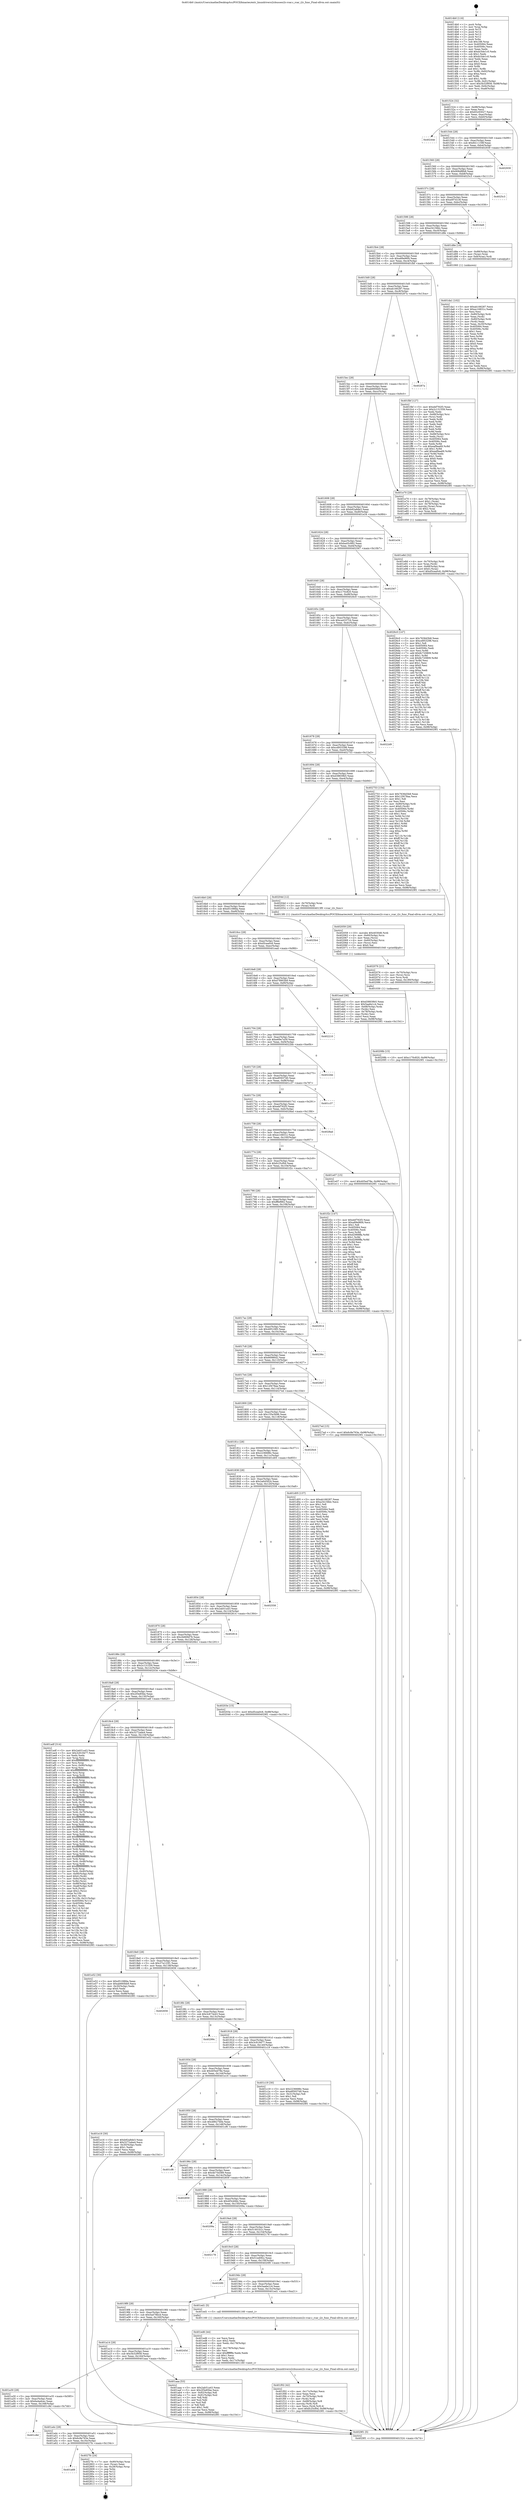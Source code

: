 digraph "0x4014b0" {
  label = "0x4014b0 (/mnt/c/Users/mathe/Desktop/tcc/POCII/binaries/extr_linuxdriversi2cbussesi2c-rcar.c_rcar_i2c_func_Final-ollvm.out::main(0))"
  labelloc = "t"
  node[shape=record]

  Entry [label="",width=0.3,height=0.3,shape=circle,fillcolor=black,style=filled]
  "0x401524" [label="{
     0x401524 [32]\l
     | [instrs]\l
     &nbsp;&nbsp;0x401524 \<+6\>: mov -0x98(%rbp),%eax\l
     &nbsp;&nbsp;0x40152a \<+2\>: mov %eax,%ecx\l
     &nbsp;&nbsp;0x40152c \<+6\>: sub $0x83c93027,%ecx\l
     &nbsp;&nbsp;0x401532 \<+6\>: mov %eax,-0xac(%rbp)\l
     &nbsp;&nbsp;0x401538 \<+6\>: mov %ecx,-0xb0(%rbp)\l
     &nbsp;&nbsp;0x40153e \<+6\>: je 000000000040244e \<main+0xf9e\>\l
  }"]
  "0x40244e" [label="{
     0x40244e\l
  }", style=dashed]
  "0x401544" [label="{
     0x401544 [28]\l
     | [instrs]\l
     &nbsp;&nbsp;0x401544 \<+5\>: jmp 0000000000401549 \<main+0x99\>\l
     &nbsp;&nbsp;0x401549 \<+6\>: mov -0xac(%rbp),%eax\l
     &nbsp;&nbsp;0x40154f \<+5\>: sub $0x8411159f,%eax\l
     &nbsp;&nbsp;0x401554 \<+6\>: mov %eax,-0xb4(%rbp)\l
     &nbsp;&nbsp;0x40155a \<+6\>: je 0000000000402939 \<main+0x1489\>\l
  }"]
  Exit [label="",width=0.3,height=0.3,shape=circle,fillcolor=black,style=filled,peripheries=2]
  "0x402939" [label="{
     0x402939\l
  }", style=dashed]
  "0x401560" [label="{
     0x401560 [28]\l
     | [instrs]\l
     &nbsp;&nbsp;0x401560 \<+5\>: jmp 0000000000401565 \<main+0xb5\>\l
     &nbsp;&nbsp;0x401565 \<+6\>: mov -0xac(%rbp),%eax\l
     &nbsp;&nbsp;0x40156b \<+5\>: sub $0x906df6b8,%eax\l
     &nbsp;&nbsp;0x401570 \<+6\>: mov %eax,-0xb8(%rbp)\l
     &nbsp;&nbsp;0x401576 \<+6\>: je 00000000004025c3 \<main+0x1113\>\l
  }"]
  "0x401a68" [label="{
     0x401a68\l
  }", style=dashed]
  "0x4025c3" [label="{
     0x4025c3\l
  }", style=dashed]
  "0x40157c" [label="{
     0x40157c [28]\l
     | [instrs]\l
     &nbsp;&nbsp;0x40157c \<+5\>: jmp 0000000000401581 \<main+0xd1\>\l
     &nbsp;&nbsp;0x401581 \<+6\>: mov -0xac(%rbp),%eax\l
     &nbsp;&nbsp;0x401587 \<+5\>: sub $0xa0f7d1c8,%eax\l
     &nbsp;&nbsp;0x40158c \<+6\>: mov %eax,-0xbc(%rbp)\l
     &nbsp;&nbsp;0x401592 \<+6\>: je 00000000004024e6 \<main+0x1036\>\l
  }"]
  "0x4027fc" [label="{
     0x4027fc [24]\l
     | [instrs]\l
     &nbsp;&nbsp;0x4027fc \<+7\>: mov -0x90(%rbp),%rax\l
     &nbsp;&nbsp;0x402803 \<+2\>: mov (%rax),%eax\l
     &nbsp;&nbsp;0x402805 \<+4\>: lea -0x28(%rbp),%rsp\l
     &nbsp;&nbsp;0x402809 \<+1\>: pop %rbx\l
     &nbsp;&nbsp;0x40280a \<+2\>: pop %r12\l
     &nbsp;&nbsp;0x40280c \<+2\>: pop %r13\l
     &nbsp;&nbsp;0x40280e \<+2\>: pop %r14\l
     &nbsp;&nbsp;0x402810 \<+2\>: pop %r15\l
     &nbsp;&nbsp;0x402812 \<+1\>: pop %rbp\l
     &nbsp;&nbsp;0x402813 \<+1\>: ret\l
  }"]
  "0x4024e6" [label="{
     0x4024e6\l
  }", style=dashed]
  "0x401598" [label="{
     0x401598 [28]\l
     | [instrs]\l
     &nbsp;&nbsp;0x401598 \<+5\>: jmp 000000000040159d \<main+0xed\>\l
     &nbsp;&nbsp;0x40159d \<+6\>: mov -0xac(%rbp),%eax\l
     &nbsp;&nbsp;0x4015a3 \<+5\>: sub $0xa34158dc,%eax\l
     &nbsp;&nbsp;0x4015a8 \<+6\>: mov %eax,-0xc0(%rbp)\l
     &nbsp;&nbsp;0x4015ae \<+6\>: je 0000000000401d8e \<main+0x8de\>\l
  }"]
  "0x401a4c" [label="{
     0x401a4c [28]\l
     | [instrs]\l
     &nbsp;&nbsp;0x401a4c \<+5\>: jmp 0000000000401a51 \<main+0x5a1\>\l
     &nbsp;&nbsp;0x401a51 \<+6\>: mov -0xac(%rbp),%eax\l
     &nbsp;&nbsp;0x401a57 \<+5\>: sub $0x6c8e763e,%eax\l
     &nbsp;&nbsp;0x401a5c \<+6\>: mov %eax,-0x16c(%rbp)\l
     &nbsp;&nbsp;0x401a62 \<+6\>: je 00000000004027fc \<main+0x134c\>\l
  }"]
  "0x401d8e" [label="{
     0x401d8e [19]\l
     | [instrs]\l
     &nbsp;&nbsp;0x401d8e \<+7\>: mov -0x88(%rbp),%rax\l
     &nbsp;&nbsp;0x401d95 \<+3\>: mov (%rax),%rax\l
     &nbsp;&nbsp;0x401d98 \<+4\>: mov 0x8(%rax),%rdi\l
     &nbsp;&nbsp;0x401d9c \<+5\>: call 0000000000401060 \<atoi@plt\>\l
     | [calls]\l
     &nbsp;&nbsp;0x401060 \{1\} (unknown)\l
  }"]
  "0x4015b4" [label="{
     0x4015b4 [28]\l
     | [instrs]\l
     &nbsp;&nbsp;0x4015b4 \<+5\>: jmp 00000000004015b9 \<main+0x109\>\l
     &nbsp;&nbsp;0x4015b9 \<+6\>: mov -0xac(%rbp),%eax\l
     &nbsp;&nbsp;0x4015bf \<+5\>: sub $0xa89e96f4,%eax\l
     &nbsp;&nbsp;0x4015c4 \<+6\>: mov %eax,-0xc4(%rbp)\l
     &nbsp;&nbsp;0x4015ca \<+6\>: je 0000000000401fbf \<main+0xb0f\>\l
  }"]
  "0x401c8d" [label="{
     0x401c8d\l
  }", style=dashed]
  "0x401fbf" [label="{
     0x401fbf [127]\l
     | [instrs]\l
     &nbsp;&nbsp;0x401fbf \<+5\>: mov $0xebf792f3,%eax\l
     &nbsp;&nbsp;0x401fc4 \<+5\>: mov $0x2c131559,%ecx\l
     &nbsp;&nbsp;0x401fc9 \<+2\>: xor %edx,%edx\l
     &nbsp;&nbsp;0x401fcb \<+4\>: mov -0x68(%rbp),%rsi\l
     &nbsp;&nbsp;0x401fcf \<+2\>: mov (%rsi),%edi\l
     &nbsp;&nbsp;0x401fd1 \<+3\>: mov %edx,%r8d\l
     &nbsp;&nbsp;0x401fd4 \<+3\>: sub %edi,%r8d\l
     &nbsp;&nbsp;0x401fd7 \<+2\>: mov %edx,%edi\l
     &nbsp;&nbsp;0x401fd9 \<+3\>: sub $0x1,%edi\l
     &nbsp;&nbsp;0x401fdc \<+3\>: add %edi,%r8d\l
     &nbsp;&nbsp;0x401fdf \<+3\>: sub %r8d,%edx\l
     &nbsp;&nbsp;0x401fe2 \<+4\>: mov -0x68(%rbp),%rsi\l
     &nbsp;&nbsp;0x401fe6 \<+2\>: mov %edx,(%rsi)\l
     &nbsp;&nbsp;0x401fe8 \<+7\>: mov 0x405064,%edx\l
     &nbsp;&nbsp;0x401fef \<+7\>: mov 0x40506c,%edi\l
     &nbsp;&nbsp;0x401ff6 \<+3\>: mov %edx,%r8d\l
     &nbsp;&nbsp;0x401ff9 \<+7\>: sub $0xeaf9aa69,%r8d\l
     &nbsp;&nbsp;0x402000 \<+4\>: sub $0x1,%r8d\l
     &nbsp;&nbsp;0x402004 \<+7\>: add $0xeaf9aa69,%r8d\l
     &nbsp;&nbsp;0x40200b \<+4\>: imul %r8d,%edx\l
     &nbsp;&nbsp;0x40200f \<+3\>: and $0x1,%edx\l
     &nbsp;&nbsp;0x402012 \<+3\>: cmp $0x0,%edx\l
     &nbsp;&nbsp;0x402015 \<+4\>: sete %r9b\l
     &nbsp;&nbsp;0x402019 \<+3\>: cmp $0xa,%edi\l
     &nbsp;&nbsp;0x40201c \<+4\>: setl %r10b\l
     &nbsp;&nbsp;0x402020 \<+3\>: mov %r9b,%r11b\l
     &nbsp;&nbsp;0x402023 \<+3\>: and %r10b,%r11b\l
     &nbsp;&nbsp;0x402026 \<+3\>: xor %r10b,%r9b\l
     &nbsp;&nbsp;0x402029 \<+3\>: or %r9b,%r11b\l
     &nbsp;&nbsp;0x40202c \<+4\>: test $0x1,%r11b\l
     &nbsp;&nbsp;0x402030 \<+3\>: cmovne %ecx,%eax\l
     &nbsp;&nbsp;0x402033 \<+6\>: mov %eax,-0x98(%rbp)\l
     &nbsp;&nbsp;0x402039 \<+5\>: jmp 00000000004029f1 \<main+0x1541\>\l
  }"]
  "0x4015d0" [label="{
     0x4015d0 [28]\l
     | [instrs]\l
     &nbsp;&nbsp;0x4015d0 \<+5\>: jmp 00000000004015d5 \<main+0x125\>\l
     &nbsp;&nbsp;0x4015d5 \<+6\>: mov -0xac(%rbp),%eax\l
     &nbsp;&nbsp;0x4015db \<+5\>: sub $0xab166287,%eax\l
     &nbsp;&nbsp;0x4015e0 \<+6\>: mov %eax,-0xc8(%rbp)\l
     &nbsp;&nbsp;0x4015e6 \<+6\>: je 000000000040287a \<main+0x13ca\>\l
  }"]
  "0x40208b" [label="{
     0x40208b [15]\l
     | [instrs]\l
     &nbsp;&nbsp;0x40208b \<+10\>: movl $0xc170c820,-0x98(%rbp)\l
     &nbsp;&nbsp;0x402095 \<+5\>: jmp 00000000004029f1 \<main+0x1541\>\l
  }"]
  "0x40287a" [label="{
     0x40287a\l
  }", style=dashed]
  "0x4015ec" [label="{
     0x4015ec [28]\l
     | [instrs]\l
     &nbsp;&nbsp;0x4015ec \<+5\>: jmp 00000000004015f1 \<main+0x141\>\l
     &nbsp;&nbsp;0x4015f1 \<+6\>: mov -0xac(%rbp),%eax\l
     &nbsp;&nbsp;0x4015f7 \<+5\>: sub $0xab660bb9,%eax\l
     &nbsp;&nbsp;0x4015fc \<+6\>: mov %eax,-0xcc(%rbp)\l
     &nbsp;&nbsp;0x401602 \<+6\>: je 0000000000401e70 \<main+0x9c0\>\l
  }"]
  "0x402076" [label="{
     0x402076 [21]\l
     | [instrs]\l
     &nbsp;&nbsp;0x402076 \<+4\>: mov -0x70(%rbp),%rcx\l
     &nbsp;&nbsp;0x40207a \<+3\>: mov (%rcx),%rcx\l
     &nbsp;&nbsp;0x40207d \<+3\>: mov %rcx,%rdi\l
     &nbsp;&nbsp;0x402080 \<+6\>: mov %eax,-0x180(%rbp)\l
     &nbsp;&nbsp;0x402086 \<+5\>: call 0000000000401030 \<free@plt\>\l
     | [calls]\l
     &nbsp;&nbsp;0x401030 \{1\} (unknown)\l
  }"]
  "0x401e70" [label="{
     0x401e70 [29]\l
     | [instrs]\l
     &nbsp;&nbsp;0x401e70 \<+4\>: mov -0x78(%rbp),%rax\l
     &nbsp;&nbsp;0x401e74 \<+6\>: movl $0x1,(%rax)\l
     &nbsp;&nbsp;0x401e7a \<+4\>: mov -0x78(%rbp),%rax\l
     &nbsp;&nbsp;0x401e7e \<+3\>: movslq (%rax),%rax\l
     &nbsp;&nbsp;0x401e81 \<+4\>: shl $0x2,%rax\l
     &nbsp;&nbsp;0x401e85 \<+3\>: mov %rax,%rdi\l
     &nbsp;&nbsp;0x401e88 \<+5\>: call 0000000000401050 \<malloc@plt\>\l
     | [calls]\l
     &nbsp;&nbsp;0x401050 \{1\} (unknown)\l
  }"]
  "0x401608" [label="{
     0x401608 [28]\l
     | [instrs]\l
     &nbsp;&nbsp;0x401608 \<+5\>: jmp 000000000040160d \<main+0x15d\>\l
     &nbsp;&nbsp;0x40160d \<+6\>: mov -0xac(%rbp),%eax\l
     &nbsp;&nbsp;0x401613 \<+5\>: sub $0xb92a8de3,%eax\l
     &nbsp;&nbsp;0x401618 \<+6\>: mov %eax,-0xd0(%rbp)\l
     &nbsp;&nbsp;0x40161e \<+6\>: je 0000000000401e34 \<main+0x984\>\l
  }"]
  "0x402059" [label="{
     0x402059 [29]\l
     | [instrs]\l
     &nbsp;&nbsp;0x402059 \<+10\>: movabs $0x4030d6,%rdi\l
     &nbsp;&nbsp;0x402063 \<+4\>: mov -0x60(%rbp),%rcx\l
     &nbsp;&nbsp;0x402067 \<+2\>: mov %eax,(%rcx)\l
     &nbsp;&nbsp;0x402069 \<+4\>: mov -0x60(%rbp),%rcx\l
     &nbsp;&nbsp;0x40206d \<+2\>: mov (%rcx),%esi\l
     &nbsp;&nbsp;0x40206f \<+2\>: mov $0x0,%al\l
     &nbsp;&nbsp;0x402071 \<+5\>: call 0000000000401040 \<printf@plt\>\l
     | [calls]\l
     &nbsp;&nbsp;0x401040 \{1\} (unknown)\l
  }"]
  "0x401e34" [label="{
     0x401e34\l
  }", style=dashed]
  "0x401624" [label="{
     0x401624 [28]\l
     | [instrs]\l
     &nbsp;&nbsp;0x401624 \<+5\>: jmp 0000000000401629 \<main+0x179\>\l
     &nbsp;&nbsp;0x401629 \<+6\>: mov -0xac(%rbp),%eax\l
     &nbsp;&nbsp;0x40162f \<+5\>: sub $0xba45c992,%eax\l
     &nbsp;&nbsp;0x401634 \<+6\>: mov %eax,-0xd4(%rbp)\l
     &nbsp;&nbsp;0x40163a \<+6\>: je 0000000000402567 \<main+0x10b7\>\l
  }"]
  "0x401f02" [label="{
     0x401f02 [42]\l
     | [instrs]\l
     &nbsp;&nbsp;0x401f02 \<+6\>: mov -0x17c(%rbp),%ecx\l
     &nbsp;&nbsp;0x401f08 \<+3\>: imul %eax,%ecx\l
     &nbsp;&nbsp;0x401f0b \<+4\>: mov -0x70(%rbp),%rdi\l
     &nbsp;&nbsp;0x401f0f \<+3\>: mov (%rdi),%rdi\l
     &nbsp;&nbsp;0x401f12 \<+4\>: mov -0x68(%rbp),%r8\l
     &nbsp;&nbsp;0x401f16 \<+3\>: movslq (%r8),%r8\l
     &nbsp;&nbsp;0x401f19 \<+4\>: mov %ecx,(%rdi,%r8,4)\l
     &nbsp;&nbsp;0x401f1d \<+10\>: movl $0xfc25cf0d,-0x98(%rbp)\l
     &nbsp;&nbsp;0x401f27 \<+5\>: jmp 00000000004029f1 \<main+0x1541\>\l
  }"]
  "0x402567" [label="{
     0x402567\l
  }", style=dashed]
  "0x401640" [label="{
     0x401640 [28]\l
     | [instrs]\l
     &nbsp;&nbsp;0x401640 \<+5\>: jmp 0000000000401645 \<main+0x195\>\l
     &nbsp;&nbsp;0x401645 \<+6\>: mov -0xac(%rbp),%eax\l
     &nbsp;&nbsp;0x40164b \<+5\>: sub $0xc170c820,%eax\l
     &nbsp;&nbsp;0x401650 \<+6\>: mov %eax,-0xd8(%rbp)\l
     &nbsp;&nbsp;0x401656 \<+6\>: je 00000000004026c0 \<main+0x1210\>\l
  }"]
  "0x401ed6" [label="{
     0x401ed6 [44]\l
     | [instrs]\l
     &nbsp;&nbsp;0x401ed6 \<+2\>: xor %ecx,%ecx\l
     &nbsp;&nbsp;0x401ed8 \<+5\>: mov $0x2,%edx\l
     &nbsp;&nbsp;0x401edd \<+6\>: mov %edx,-0x178(%rbp)\l
     &nbsp;&nbsp;0x401ee3 \<+1\>: cltd\l
     &nbsp;&nbsp;0x401ee4 \<+6\>: mov -0x178(%rbp),%esi\l
     &nbsp;&nbsp;0x401eea \<+2\>: idiv %esi\l
     &nbsp;&nbsp;0x401eec \<+6\>: imul $0xfffffffe,%edx,%edx\l
     &nbsp;&nbsp;0x401ef2 \<+3\>: sub $0x1,%ecx\l
     &nbsp;&nbsp;0x401ef5 \<+2\>: sub %ecx,%edx\l
     &nbsp;&nbsp;0x401ef7 \<+6\>: mov %edx,-0x17c(%rbp)\l
     &nbsp;&nbsp;0x401efd \<+5\>: call 0000000000401160 \<next_i\>\l
     | [calls]\l
     &nbsp;&nbsp;0x401160 \{1\} (/mnt/c/Users/mathe/Desktop/tcc/POCII/binaries/extr_linuxdriversi2cbussesi2c-rcar.c_rcar_i2c_func_Final-ollvm.out::next_i)\l
  }"]
  "0x4026c0" [label="{
     0x4026c0 [147]\l
     | [instrs]\l
     &nbsp;&nbsp;0x4026c0 \<+5\>: mov $0x7636d3b8,%eax\l
     &nbsp;&nbsp;0x4026c5 \<+5\>: mov $0xcd953298,%ecx\l
     &nbsp;&nbsp;0x4026ca \<+2\>: mov $0x1,%dl\l
     &nbsp;&nbsp;0x4026cc \<+7\>: mov 0x405064,%esi\l
     &nbsp;&nbsp;0x4026d3 \<+7\>: mov 0x40506c,%edi\l
     &nbsp;&nbsp;0x4026da \<+3\>: mov %esi,%r8d\l
     &nbsp;&nbsp;0x4026dd \<+7\>: add $0x8c720809,%r8d\l
     &nbsp;&nbsp;0x4026e4 \<+4\>: sub $0x1,%r8d\l
     &nbsp;&nbsp;0x4026e8 \<+7\>: sub $0x8c720809,%r8d\l
     &nbsp;&nbsp;0x4026ef \<+4\>: imul %r8d,%esi\l
     &nbsp;&nbsp;0x4026f3 \<+3\>: and $0x1,%esi\l
     &nbsp;&nbsp;0x4026f6 \<+3\>: cmp $0x0,%esi\l
     &nbsp;&nbsp;0x4026f9 \<+4\>: sete %r9b\l
     &nbsp;&nbsp;0x4026fd \<+3\>: cmp $0xa,%edi\l
     &nbsp;&nbsp;0x402700 \<+4\>: setl %r10b\l
     &nbsp;&nbsp;0x402704 \<+3\>: mov %r9b,%r11b\l
     &nbsp;&nbsp;0x402707 \<+4\>: xor $0xff,%r11b\l
     &nbsp;&nbsp;0x40270b \<+3\>: mov %r10b,%bl\l
     &nbsp;&nbsp;0x40270e \<+3\>: xor $0xff,%bl\l
     &nbsp;&nbsp;0x402711 \<+3\>: xor $0x1,%dl\l
     &nbsp;&nbsp;0x402714 \<+3\>: mov %r11b,%r14b\l
     &nbsp;&nbsp;0x402717 \<+4\>: and $0xff,%r14b\l
     &nbsp;&nbsp;0x40271b \<+3\>: and %dl,%r9b\l
     &nbsp;&nbsp;0x40271e \<+3\>: mov %bl,%r15b\l
     &nbsp;&nbsp;0x402721 \<+4\>: and $0xff,%r15b\l
     &nbsp;&nbsp;0x402725 \<+3\>: and %dl,%r10b\l
     &nbsp;&nbsp;0x402728 \<+3\>: or %r9b,%r14b\l
     &nbsp;&nbsp;0x40272b \<+3\>: or %r10b,%r15b\l
     &nbsp;&nbsp;0x40272e \<+3\>: xor %r15b,%r14b\l
     &nbsp;&nbsp;0x402731 \<+3\>: or %bl,%r11b\l
     &nbsp;&nbsp;0x402734 \<+4\>: xor $0xff,%r11b\l
     &nbsp;&nbsp;0x402738 \<+3\>: or $0x1,%dl\l
     &nbsp;&nbsp;0x40273b \<+3\>: and %dl,%r11b\l
     &nbsp;&nbsp;0x40273e \<+3\>: or %r11b,%r14b\l
     &nbsp;&nbsp;0x402741 \<+4\>: test $0x1,%r14b\l
     &nbsp;&nbsp;0x402745 \<+3\>: cmovne %ecx,%eax\l
     &nbsp;&nbsp;0x402748 \<+6\>: mov %eax,-0x98(%rbp)\l
     &nbsp;&nbsp;0x40274e \<+5\>: jmp 00000000004029f1 \<main+0x1541\>\l
  }"]
  "0x40165c" [label="{
     0x40165c [28]\l
     | [instrs]\l
     &nbsp;&nbsp;0x40165c \<+5\>: jmp 0000000000401661 \<main+0x1b1\>\l
     &nbsp;&nbsp;0x401661 \<+6\>: mov -0xac(%rbp),%eax\l
     &nbsp;&nbsp;0x401667 \<+5\>: sub $0xca433724,%eax\l
     &nbsp;&nbsp;0x40166c \<+6\>: mov %eax,-0xdc(%rbp)\l
     &nbsp;&nbsp;0x401672 \<+6\>: je 00000000004022d9 \<main+0xe29\>\l
  }"]
  "0x401e8d" [label="{
     0x401e8d [32]\l
     | [instrs]\l
     &nbsp;&nbsp;0x401e8d \<+4\>: mov -0x70(%rbp),%rdi\l
     &nbsp;&nbsp;0x401e91 \<+3\>: mov %rax,(%rdi)\l
     &nbsp;&nbsp;0x401e94 \<+4\>: mov -0x68(%rbp),%rax\l
     &nbsp;&nbsp;0x401e98 \<+6\>: movl $0x0,(%rax)\l
     &nbsp;&nbsp;0x401e9e \<+10\>: movl $0xd5cea0c6,-0x98(%rbp)\l
     &nbsp;&nbsp;0x401ea8 \<+5\>: jmp 00000000004029f1 \<main+0x1541\>\l
  }"]
  "0x4022d9" [label="{
     0x4022d9\l
  }", style=dashed]
  "0x401678" [label="{
     0x401678 [28]\l
     | [instrs]\l
     &nbsp;&nbsp;0x401678 \<+5\>: jmp 000000000040167d \<main+0x1cd\>\l
     &nbsp;&nbsp;0x40167d \<+6\>: mov -0xac(%rbp),%eax\l
     &nbsp;&nbsp;0x401683 \<+5\>: sub $0xcd953298,%eax\l
     &nbsp;&nbsp;0x401688 \<+6\>: mov %eax,-0xe0(%rbp)\l
     &nbsp;&nbsp;0x40168e \<+6\>: je 0000000000402753 \<main+0x12a3\>\l
  }"]
  "0x401da1" [label="{
     0x401da1 [102]\l
     | [instrs]\l
     &nbsp;&nbsp;0x401da1 \<+5\>: mov $0xab166287,%ecx\l
     &nbsp;&nbsp;0x401da6 \<+5\>: mov $0xec16831c,%edx\l
     &nbsp;&nbsp;0x401dab \<+2\>: xor %esi,%esi\l
     &nbsp;&nbsp;0x401dad \<+4\>: mov -0x80(%rbp),%rdi\l
     &nbsp;&nbsp;0x401db1 \<+2\>: mov %eax,(%rdi)\l
     &nbsp;&nbsp;0x401db3 \<+4\>: mov -0x80(%rbp),%rdi\l
     &nbsp;&nbsp;0x401db7 \<+2\>: mov (%rdi),%eax\l
     &nbsp;&nbsp;0x401db9 \<+3\>: mov %eax,-0x30(%rbp)\l
     &nbsp;&nbsp;0x401dbc \<+7\>: mov 0x405064,%eax\l
     &nbsp;&nbsp;0x401dc3 \<+8\>: mov 0x40506c,%r8d\l
     &nbsp;&nbsp;0x401dcb \<+3\>: sub $0x1,%esi\l
     &nbsp;&nbsp;0x401dce \<+3\>: mov %eax,%r9d\l
     &nbsp;&nbsp;0x401dd1 \<+3\>: add %esi,%r9d\l
     &nbsp;&nbsp;0x401dd4 \<+4\>: imul %r9d,%eax\l
     &nbsp;&nbsp;0x401dd8 \<+3\>: and $0x1,%eax\l
     &nbsp;&nbsp;0x401ddb \<+3\>: cmp $0x0,%eax\l
     &nbsp;&nbsp;0x401dde \<+4\>: sete %r10b\l
     &nbsp;&nbsp;0x401de2 \<+4\>: cmp $0xa,%r8d\l
     &nbsp;&nbsp;0x401de6 \<+4\>: setl %r11b\l
     &nbsp;&nbsp;0x401dea \<+3\>: mov %r10b,%bl\l
     &nbsp;&nbsp;0x401ded \<+3\>: and %r11b,%bl\l
     &nbsp;&nbsp;0x401df0 \<+3\>: xor %r11b,%r10b\l
     &nbsp;&nbsp;0x401df3 \<+3\>: or %r10b,%bl\l
     &nbsp;&nbsp;0x401df6 \<+3\>: test $0x1,%bl\l
     &nbsp;&nbsp;0x401df9 \<+3\>: cmovne %edx,%ecx\l
     &nbsp;&nbsp;0x401dfc \<+6\>: mov %ecx,-0x98(%rbp)\l
     &nbsp;&nbsp;0x401e02 \<+5\>: jmp 00000000004029f1 \<main+0x1541\>\l
  }"]
  "0x402753" [label="{
     0x402753 [154]\l
     | [instrs]\l
     &nbsp;&nbsp;0x402753 \<+5\>: mov $0x7636d3b8,%eax\l
     &nbsp;&nbsp;0x402758 \<+5\>: mov $0x12f478aa,%ecx\l
     &nbsp;&nbsp;0x40275d \<+2\>: mov $0x1,%dl\l
     &nbsp;&nbsp;0x40275f \<+2\>: xor %esi,%esi\l
     &nbsp;&nbsp;0x402761 \<+7\>: mov -0x90(%rbp),%rdi\l
     &nbsp;&nbsp;0x402768 \<+6\>: movl $0x0,(%rdi)\l
     &nbsp;&nbsp;0x40276e \<+8\>: mov 0x405064,%r8d\l
     &nbsp;&nbsp;0x402776 \<+8\>: mov 0x40506c,%r9d\l
     &nbsp;&nbsp;0x40277e \<+3\>: sub $0x1,%esi\l
     &nbsp;&nbsp;0x402781 \<+3\>: mov %r8d,%r10d\l
     &nbsp;&nbsp;0x402784 \<+3\>: add %esi,%r10d\l
     &nbsp;&nbsp;0x402787 \<+4\>: imul %r10d,%r8d\l
     &nbsp;&nbsp;0x40278b \<+4\>: and $0x1,%r8d\l
     &nbsp;&nbsp;0x40278f \<+4\>: cmp $0x0,%r8d\l
     &nbsp;&nbsp;0x402793 \<+4\>: sete %r11b\l
     &nbsp;&nbsp;0x402797 \<+4\>: cmp $0xa,%r9d\l
     &nbsp;&nbsp;0x40279b \<+3\>: setl %bl\l
     &nbsp;&nbsp;0x40279e \<+3\>: mov %r11b,%r14b\l
     &nbsp;&nbsp;0x4027a1 \<+4\>: xor $0xff,%r14b\l
     &nbsp;&nbsp;0x4027a5 \<+3\>: mov %bl,%r15b\l
     &nbsp;&nbsp;0x4027a8 \<+4\>: xor $0xff,%r15b\l
     &nbsp;&nbsp;0x4027ac \<+3\>: xor $0x0,%dl\l
     &nbsp;&nbsp;0x4027af \<+3\>: mov %r14b,%r12b\l
     &nbsp;&nbsp;0x4027b2 \<+4\>: and $0x0,%r12b\l
     &nbsp;&nbsp;0x4027b6 \<+3\>: and %dl,%r11b\l
     &nbsp;&nbsp;0x4027b9 \<+3\>: mov %r15b,%r13b\l
     &nbsp;&nbsp;0x4027bc \<+4\>: and $0x0,%r13b\l
     &nbsp;&nbsp;0x4027c0 \<+2\>: and %dl,%bl\l
     &nbsp;&nbsp;0x4027c2 \<+3\>: or %r11b,%r12b\l
     &nbsp;&nbsp;0x4027c5 \<+3\>: or %bl,%r13b\l
     &nbsp;&nbsp;0x4027c8 \<+3\>: xor %r13b,%r12b\l
     &nbsp;&nbsp;0x4027cb \<+3\>: or %r15b,%r14b\l
     &nbsp;&nbsp;0x4027ce \<+4\>: xor $0xff,%r14b\l
     &nbsp;&nbsp;0x4027d2 \<+3\>: or $0x0,%dl\l
     &nbsp;&nbsp;0x4027d5 \<+3\>: and %dl,%r14b\l
     &nbsp;&nbsp;0x4027d8 \<+3\>: or %r14b,%r12b\l
     &nbsp;&nbsp;0x4027db \<+4\>: test $0x1,%r12b\l
     &nbsp;&nbsp;0x4027df \<+3\>: cmovne %ecx,%eax\l
     &nbsp;&nbsp;0x4027e2 \<+6\>: mov %eax,-0x98(%rbp)\l
     &nbsp;&nbsp;0x4027e8 \<+5\>: jmp 00000000004029f1 \<main+0x1541\>\l
  }"]
  "0x401694" [label="{
     0x401694 [28]\l
     | [instrs]\l
     &nbsp;&nbsp;0x401694 \<+5\>: jmp 0000000000401699 \<main+0x1e9\>\l
     &nbsp;&nbsp;0x401699 \<+6\>: mov -0xac(%rbp),%eax\l
     &nbsp;&nbsp;0x40169f \<+5\>: sub $0xd38839b5,%eax\l
     &nbsp;&nbsp;0x4016a4 \<+6\>: mov %eax,-0xe4(%rbp)\l
     &nbsp;&nbsp;0x4016aa \<+6\>: je 000000000040204d \<main+0xb9d\>\l
  }"]
  "0x4014b0" [label="{
     0x4014b0 [116]\l
     | [instrs]\l
     &nbsp;&nbsp;0x4014b0 \<+1\>: push %rbp\l
     &nbsp;&nbsp;0x4014b1 \<+3\>: mov %rsp,%rbp\l
     &nbsp;&nbsp;0x4014b4 \<+2\>: push %r15\l
     &nbsp;&nbsp;0x4014b6 \<+2\>: push %r14\l
     &nbsp;&nbsp;0x4014b8 \<+2\>: push %r13\l
     &nbsp;&nbsp;0x4014ba \<+2\>: push %r12\l
     &nbsp;&nbsp;0x4014bc \<+1\>: push %rbx\l
     &nbsp;&nbsp;0x4014bd \<+7\>: sub $0x188,%rsp\l
     &nbsp;&nbsp;0x4014c4 \<+7\>: mov 0x405064,%eax\l
     &nbsp;&nbsp;0x4014cb \<+7\>: mov 0x40506c,%ecx\l
     &nbsp;&nbsp;0x4014d2 \<+2\>: mov %eax,%edx\l
     &nbsp;&nbsp;0x4014d4 \<+6\>: add $0xdc5de1c0,%edx\l
     &nbsp;&nbsp;0x4014da \<+3\>: sub $0x1,%edx\l
     &nbsp;&nbsp;0x4014dd \<+6\>: sub $0xdc5de1c0,%edx\l
     &nbsp;&nbsp;0x4014e3 \<+3\>: imul %edx,%eax\l
     &nbsp;&nbsp;0x4014e6 \<+3\>: and $0x1,%eax\l
     &nbsp;&nbsp;0x4014e9 \<+3\>: cmp $0x0,%eax\l
     &nbsp;&nbsp;0x4014ec \<+4\>: sete %r8b\l
     &nbsp;&nbsp;0x4014f0 \<+4\>: and $0x1,%r8b\l
     &nbsp;&nbsp;0x4014f4 \<+7\>: mov %r8b,-0x92(%rbp)\l
     &nbsp;&nbsp;0x4014fb \<+3\>: cmp $0xa,%ecx\l
     &nbsp;&nbsp;0x4014fe \<+4\>: setl %r8b\l
     &nbsp;&nbsp;0x401502 \<+4\>: and $0x1,%r8b\l
     &nbsp;&nbsp;0x401506 \<+7\>: mov %r8b,-0x91(%rbp)\l
     &nbsp;&nbsp;0x40150d \<+10\>: movl $0x5b32f958,-0x98(%rbp)\l
     &nbsp;&nbsp;0x401517 \<+6\>: mov %edi,-0x9c(%rbp)\l
     &nbsp;&nbsp;0x40151d \<+7\>: mov %rsi,-0xa8(%rbp)\l
  }"]
  "0x40204d" [label="{
     0x40204d [12]\l
     | [instrs]\l
     &nbsp;&nbsp;0x40204d \<+4\>: mov -0x70(%rbp),%rax\l
     &nbsp;&nbsp;0x402051 \<+3\>: mov (%rax),%rdi\l
     &nbsp;&nbsp;0x402054 \<+5\>: call 00000000004013f0 \<rcar_i2c_func\>\l
     | [calls]\l
     &nbsp;&nbsp;0x4013f0 \{1\} (/mnt/c/Users/mathe/Desktop/tcc/POCII/binaries/extr_linuxdriversi2cbussesi2c-rcar.c_rcar_i2c_func_Final-ollvm.out::rcar_i2c_func)\l
  }"]
  "0x4016b0" [label="{
     0x4016b0 [28]\l
     | [instrs]\l
     &nbsp;&nbsp;0x4016b0 \<+5\>: jmp 00000000004016b5 \<main+0x205\>\l
     &nbsp;&nbsp;0x4016b5 \<+6\>: mov -0xac(%rbp),%eax\l
     &nbsp;&nbsp;0x4016bb \<+5\>: sub $0xd5108fda,%eax\l
     &nbsp;&nbsp;0x4016c0 \<+6\>: mov %eax,-0xe8(%rbp)\l
     &nbsp;&nbsp;0x4016c6 \<+6\>: je 00000000004025b4 \<main+0x1104\>\l
  }"]
  "0x4029f1" [label="{
     0x4029f1 [5]\l
     | [instrs]\l
     &nbsp;&nbsp;0x4029f1 \<+5\>: jmp 0000000000401524 \<main+0x74\>\l
  }"]
  "0x4025b4" [label="{
     0x4025b4\l
  }", style=dashed]
  "0x4016cc" [label="{
     0x4016cc [28]\l
     | [instrs]\l
     &nbsp;&nbsp;0x4016cc \<+5\>: jmp 00000000004016d1 \<main+0x221\>\l
     &nbsp;&nbsp;0x4016d1 \<+6\>: mov -0xac(%rbp),%eax\l
     &nbsp;&nbsp;0x4016d7 \<+5\>: sub $0xd5cea0c6,%eax\l
     &nbsp;&nbsp;0x4016dc \<+6\>: mov %eax,-0xec(%rbp)\l
     &nbsp;&nbsp;0x4016e2 \<+6\>: je 0000000000401ead \<main+0x9fd\>\l
  }"]
  "0x401a30" [label="{
     0x401a30 [28]\l
     | [instrs]\l
     &nbsp;&nbsp;0x401a30 \<+5\>: jmp 0000000000401a35 \<main+0x585\>\l
     &nbsp;&nbsp;0x401a35 \<+6\>: mov -0xac(%rbp),%eax\l
     &nbsp;&nbsp;0x401a3b \<+5\>: sub $0x6a4adcec,%eax\l
     &nbsp;&nbsp;0x401a40 \<+6\>: mov %eax,-0x168(%rbp)\l
     &nbsp;&nbsp;0x401a46 \<+6\>: je 0000000000401c8d \<main+0x7dd\>\l
  }"]
  "0x401ead" [label="{
     0x401ead [36]\l
     | [instrs]\l
     &nbsp;&nbsp;0x401ead \<+5\>: mov $0xd38839b5,%eax\l
     &nbsp;&nbsp;0x401eb2 \<+5\>: mov $0x5aa6e1c4,%ecx\l
     &nbsp;&nbsp;0x401eb7 \<+4\>: mov -0x68(%rbp),%rdx\l
     &nbsp;&nbsp;0x401ebb \<+2\>: mov (%rdx),%esi\l
     &nbsp;&nbsp;0x401ebd \<+4\>: mov -0x78(%rbp),%rdx\l
     &nbsp;&nbsp;0x401ec1 \<+2\>: cmp (%rdx),%esi\l
     &nbsp;&nbsp;0x401ec3 \<+3\>: cmovl %ecx,%eax\l
     &nbsp;&nbsp;0x401ec6 \<+6\>: mov %eax,-0x98(%rbp)\l
     &nbsp;&nbsp;0x401ecc \<+5\>: jmp 00000000004029f1 \<main+0x1541\>\l
  }"]
  "0x4016e8" [label="{
     0x4016e8 [28]\l
     | [instrs]\l
     &nbsp;&nbsp;0x4016e8 \<+5\>: jmp 00000000004016ed \<main+0x23d\>\l
     &nbsp;&nbsp;0x4016ed \<+6\>: mov -0xac(%rbp),%eax\l
     &nbsp;&nbsp;0x4016f3 \<+5\>: sub $0xd78903b9,%eax\l
     &nbsp;&nbsp;0x4016f8 \<+6\>: mov %eax,-0xf0(%rbp)\l
     &nbsp;&nbsp;0x4016fe \<+6\>: je 0000000000402210 \<main+0xd60\>\l
  }"]
  "0x401aaa" [label="{
     0x401aaa [53]\l
     | [instrs]\l
     &nbsp;&nbsp;0x401aaa \<+5\>: mov $0x2ab51a43,%eax\l
     &nbsp;&nbsp;0x401aaf \<+5\>: mov $0x2f3e85be,%ecx\l
     &nbsp;&nbsp;0x401ab4 \<+6\>: mov -0x92(%rbp),%dl\l
     &nbsp;&nbsp;0x401aba \<+7\>: mov -0x91(%rbp),%sil\l
     &nbsp;&nbsp;0x401ac1 \<+3\>: mov %dl,%dil\l
     &nbsp;&nbsp;0x401ac4 \<+3\>: and %sil,%dil\l
     &nbsp;&nbsp;0x401ac7 \<+3\>: xor %sil,%dl\l
     &nbsp;&nbsp;0x401aca \<+3\>: or %dl,%dil\l
     &nbsp;&nbsp;0x401acd \<+4\>: test $0x1,%dil\l
     &nbsp;&nbsp;0x401ad1 \<+3\>: cmovne %ecx,%eax\l
     &nbsp;&nbsp;0x401ad4 \<+6\>: mov %eax,-0x98(%rbp)\l
     &nbsp;&nbsp;0x401ada \<+5\>: jmp 00000000004029f1 \<main+0x1541\>\l
  }"]
  "0x402210" [label="{
     0x402210\l
  }", style=dashed]
  "0x401704" [label="{
     0x401704 [28]\l
     | [instrs]\l
     &nbsp;&nbsp;0x401704 \<+5\>: jmp 0000000000401709 \<main+0x259\>\l
     &nbsp;&nbsp;0x401709 \<+6\>: mov -0xac(%rbp),%eax\l
     &nbsp;&nbsp;0x40170f \<+5\>: sub $0xe69e7a59,%eax\l
     &nbsp;&nbsp;0x401714 \<+6\>: mov %eax,-0xf4(%rbp)\l
     &nbsp;&nbsp;0x40171a \<+6\>: je 00000000004022bb \<main+0xe0b\>\l
  }"]
  "0x401a14" [label="{
     0x401a14 [28]\l
     | [instrs]\l
     &nbsp;&nbsp;0x401a14 \<+5\>: jmp 0000000000401a19 \<main+0x569\>\l
     &nbsp;&nbsp;0x401a19 \<+6\>: mov -0xac(%rbp),%eax\l
     &nbsp;&nbsp;0x401a1f \<+5\>: sub $0x5b32f958,%eax\l
     &nbsp;&nbsp;0x401a24 \<+6\>: mov %eax,-0x164(%rbp)\l
     &nbsp;&nbsp;0x401a2a \<+6\>: je 0000000000401aaa \<main+0x5fa\>\l
  }"]
  "0x4022bb" [label="{
     0x4022bb\l
  }", style=dashed]
  "0x401720" [label="{
     0x401720 [28]\l
     | [instrs]\l
     &nbsp;&nbsp;0x401720 \<+5\>: jmp 0000000000401725 \<main+0x275\>\l
     &nbsp;&nbsp;0x401725 \<+6\>: mov -0xac(%rbp),%eax\l
     &nbsp;&nbsp;0x40172b \<+5\>: sub $0xe85937d0,%eax\l
     &nbsp;&nbsp;0x401730 \<+6\>: mov %eax,-0xf8(%rbp)\l
     &nbsp;&nbsp;0x401736 \<+6\>: je 0000000000401c37 \<main+0x787\>\l
  }"]
  "0x40245d" [label="{
     0x40245d\l
  }", style=dashed]
  "0x401c37" [label="{
     0x401c37\l
  }", style=dashed]
  "0x40173c" [label="{
     0x40173c [28]\l
     | [instrs]\l
     &nbsp;&nbsp;0x40173c \<+5\>: jmp 0000000000401741 \<main+0x291\>\l
     &nbsp;&nbsp;0x401741 \<+6\>: mov -0xac(%rbp),%eax\l
     &nbsp;&nbsp;0x401747 \<+5\>: sub $0xebf792f3,%eax\l
     &nbsp;&nbsp;0x40174c \<+6\>: mov %eax,-0xfc(%rbp)\l
     &nbsp;&nbsp;0x401752 \<+6\>: je 00000000004028ad \<main+0x13fd\>\l
  }"]
  "0x4019f8" [label="{
     0x4019f8 [28]\l
     | [instrs]\l
     &nbsp;&nbsp;0x4019f8 \<+5\>: jmp 00000000004019fd \<main+0x54d\>\l
     &nbsp;&nbsp;0x4019fd \<+6\>: mov -0xac(%rbp),%eax\l
     &nbsp;&nbsp;0x401a03 \<+5\>: sub $0x5ad78bcd,%eax\l
     &nbsp;&nbsp;0x401a08 \<+6\>: mov %eax,-0x160(%rbp)\l
     &nbsp;&nbsp;0x401a0e \<+6\>: je 000000000040245d \<main+0xfad\>\l
  }"]
  "0x4028ad" [label="{
     0x4028ad\l
  }", style=dashed]
  "0x401758" [label="{
     0x401758 [28]\l
     | [instrs]\l
     &nbsp;&nbsp;0x401758 \<+5\>: jmp 000000000040175d \<main+0x2ad\>\l
     &nbsp;&nbsp;0x40175d \<+6\>: mov -0xac(%rbp),%eax\l
     &nbsp;&nbsp;0x401763 \<+5\>: sub $0xec16831c,%eax\l
     &nbsp;&nbsp;0x401768 \<+6\>: mov %eax,-0x100(%rbp)\l
     &nbsp;&nbsp;0x40176e \<+6\>: je 0000000000401e07 \<main+0x957\>\l
  }"]
  "0x401ed1" [label="{
     0x401ed1 [5]\l
     | [instrs]\l
     &nbsp;&nbsp;0x401ed1 \<+5\>: call 0000000000401160 \<next_i\>\l
     | [calls]\l
     &nbsp;&nbsp;0x401160 \{1\} (/mnt/c/Users/mathe/Desktop/tcc/POCII/binaries/extr_linuxdriversi2cbussesi2c-rcar.c_rcar_i2c_func_Final-ollvm.out::next_i)\l
  }"]
  "0x401e07" [label="{
     0x401e07 [15]\l
     | [instrs]\l
     &nbsp;&nbsp;0x401e07 \<+10\>: movl $0x405ed78e,-0x98(%rbp)\l
     &nbsp;&nbsp;0x401e11 \<+5\>: jmp 00000000004029f1 \<main+0x1541\>\l
  }"]
  "0x401774" [label="{
     0x401774 [28]\l
     | [instrs]\l
     &nbsp;&nbsp;0x401774 \<+5\>: jmp 0000000000401779 \<main+0x2c9\>\l
     &nbsp;&nbsp;0x401779 \<+6\>: mov -0xac(%rbp),%eax\l
     &nbsp;&nbsp;0x40177f \<+5\>: sub $0xfc25cf0d,%eax\l
     &nbsp;&nbsp;0x401784 \<+6\>: mov %eax,-0x104(%rbp)\l
     &nbsp;&nbsp;0x40178a \<+6\>: je 0000000000401f2c \<main+0xa7c\>\l
  }"]
  "0x4019dc" [label="{
     0x4019dc [28]\l
     | [instrs]\l
     &nbsp;&nbsp;0x4019dc \<+5\>: jmp 00000000004019e1 \<main+0x531\>\l
     &nbsp;&nbsp;0x4019e1 \<+6\>: mov -0xac(%rbp),%eax\l
     &nbsp;&nbsp;0x4019e7 \<+5\>: sub $0x5aa6e1c4,%eax\l
     &nbsp;&nbsp;0x4019ec \<+6\>: mov %eax,-0x15c(%rbp)\l
     &nbsp;&nbsp;0x4019f2 \<+6\>: je 0000000000401ed1 \<main+0xa21\>\l
  }"]
  "0x401f2c" [label="{
     0x401f2c [147]\l
     | [instrs]\l
     &nbsp;&nbsp;0x401f2c \<+5\>: mov $0xebf792f3,%eax\l
     &nbsp;&nbsp;0x401f31 \<+5\>: mov $0xa89e96f4,%ecx\l
     &nbsp;&nbsp;0x401f36 \<+2\>: mov $0x1,%dl\l
     &nbsp;&nbsp;0x401f38 \<+7\>: mov 0x405064,%esi\l
     &nbsp;&nbsp;0x401f3f \<+7\>: mov 0x40506c,%edi\l
     &nbsp;&nbsp;0x401f46 \<+3\>: mov %esi,%r8d\l
     &nbsp;&nbsp;0x401f49 \<+7\>: sub $0xd2988ffa,%r8d\l
     &nbsp;&nbsp;0x401f50 \<+4\>: sub $0x1,%r8d\l
     &nbsp;&nbsp;0x401f54 \<+7\>: add $0xd2988ffa,%r8d\l
     &nbsp;&nbsp;0x401f5b \<+4\>: imul %r8d,%esi\l
     &nbsp;&nbsp;0x401f5f \<+3\>: and $0x1,%esi\l
     &nbsp;&nbsp;0x401f62 \<+3\>: cmp $0x0,%esi\l
     &nbsp;&nbsp;0x401f65 \<+4\>: sete %r9b\l
     &nbsp;&nbsp;0x401f69 \<+3\>: cmp $0xa,%edi\l
     &nbsp;&nbsp;0x401f6c \<+4\>: setl %r10b\l
     &nbsp;&nbsp;0x401f70 \<+3\>: mov %r9b,%r11b\l
     &nbsp;&nbsp;0x401f73 \<+4\>: xor $0xff,%r11b\l
     &nbsp;&nbsp;0x401f77 \<+3\>: mov %r10b,%bl\l
     &nbsp;&nbsp;0x401f7a \<+3\>: xor $0xff,%bl\l
     &nbsp;&nbsp;0x401f7d \<+3\>: xor $0x0,%dl\l
     &nbsp;&nbsp;0x401f80 \<+3\>: mov %r11b,%r14b\l
     &nbsp;&nbsp;0x401f83 \<+4\>: and $0x0,%r14b\l
     &nbsp;&nbsp;0x401f87 \<+3\>: and %dl,%r9b\l
     &nbsp;&nbsp;0x401f8a \<+3\>: mov %bl,%r15b\l
     &nbsp;&nbsp;0x401f8d \<+4\>: and $0x0,%r15b\l
     &nbsp;&nbsp;0x401f91 \<+3\>: and %dl,%r10b\l
     &nbsp;&nbsp;0x401f94 \<+3\>: or %r9b,%r14b\l
     &nbsp;&nbsp;0x401f97 \<+3\>: or %r10b,%r15b\l
     &nbsp;&nbsp;0x401f9a \<+3\>: xor %r15b,%r14b\l
     &nbsp;&nbsp;0x401f9d \<+3\>: or %bl,%r11b\l
     &nbsp;&nbsp;0x401fa0 \<+4\>: xor $0xff,%r11b\l
     &nbsp;&nbsp;0x401fa4 \<+3\>: or $0x0,%dl\l
     &nbsp;&nbsp;0x401fa7 \<+3\>: and %dl,%r11b\l
     &nbsp;&nbsp;0x401faa \<+3\>: or %r11b,%r14b\l
     &nbsp;&nbsp;0x401fad \<+4\>: test $0x1,%r14b\l
     &nbsp;&nbsp;0x401fb1 \<+3\>: cmovne %ecx,%eax\l
     &nbsp;&nbsp;0x401fb4 \<+6\>: mov %eax,-0x98(%rbp)\l
     &nbsp;&nbsp;0x401fba \<+5\>: jmp 00000000004029f1 \<main+0x1541\>\l
  }"]
  "0x401790" [label="{
     0x401790 [28]\l
     | [instrs]\l
     &nbsp;&nbsp;0x401790 \<+5\>: jmp 0000000000401795 \<main+0x2e5\>\l
     &nbsp;&nbsp;0x401795 \<+6\>: mov -0xac(%rbp),%eax\l
     &nbsp;&nbsp;0x40179b \<+5\>: sub $0xfffef882,%eax\l
     &nbsp;&nbsp;0x4017a0 \<+6\>: mov %eax,-0x108(%rbp)\l
     &nbsp;&nbsp;0x4017a6 \<+6\>: je 0000000000402914 \<main+0x1464\>\l
  }"]
  "0x4020f0" [label="{
     0x4020f0\l
  }", style=dashed]
  "0x402914" [label="{
     0x402914\l
  }", style=dashed]
  "0x4017ac" [label="{
     0x4017ac [28]\l
     | [instrs]\l
     &nbsp;&nbsp;0x4017ac \<+5\>: jmp 00000000004017b1 \<main+0x301\>\l
     &nbsp;&nbsp;0x4017b1 \<+6\>: mov -0xac(%rbp),%eax\l
     &nbsp;&nbsp;0x4017b7 \<+5\>: sub $0x4951085,%eax\l
     &nbsp;&nbsp;0x4017bc \<+6\>: mov %eax,-0x10c(%rbp)\l
     &nbsp;&nbsp;0x4017c2 \<+6\>: je 000000000040236c \<main+0xebc\>\l
  }"]
  "0x4019c0" [label="{
     0x4019c0 [28]\l
     | [instrs]\l
     &nbsp;&nbsp;0x4019c0 \<+5\>: jmp 00000000004019c5 \<main+0x515\>\l
     &nbsp;&nbsp;0x4019c5 \<+6\>: mov -0xac(%rbp),%eax\l
     &nbsp;&nbsp;0x4019cb \<+5\>: sub $0x51ed0fcc,%eax\l
     &nbsp;&nbsp;0x4019d0 \<+6\>: mov %eax,-0x158(%rbp)\l
     &nbsp;&nbsp;0x4019d6 \<+6\>: je 00000000004020f0 \<main+0xc40\>\l
  }"]
  "0x40236c" [label="{
     0x40236c\l
  }", style=dashed]
  "0x4017c8" [label="{
     0x4017c8 [28]\l
     | [instrs]\l
     &nbsp;&nbsp;0x4017c8 \<+5\>: jmp 00000000004017cd \<main+0x31d\>\l
     &nbsp;&nbsp;0x4017cd \<+6\>: mov -0xac(%rbp),%eax\l
     &nbsp;&nbsp;0x4017d3 \<+5\>: sub $0x6698642,%eax\l
     &nbsp;&nbsp;0x4017d8 \<+6\>: mov %eax,-0x110(%rbp)\l
     &nbsp;&nbsp;0x4017de \<+6\>: je 00000000004028d7 \<main+0x1427\>\l
  }"]
  "0x402178" [label="{
     0x402178\l
  }", style=dashed]
  "0x4028d7" [label="{
     0x4028d7\l
  }", style=dashed]
  "0x4017e4" [label="{
     0x4017e4 [28]\l
     | [instrs]\l
     &nbsp;&nbsp;0x4017e4 \<+5\>: jmp 00000000004017e9 \<main+0x339\>\l
     &nbsp;&nbsp;0x4017e9 \<+6\>: mov -0xac(%rbp),%eax\l
     &nbsp;&nbsp;0x4017ef \<+5\>: sub $0x12f478aa,%eax\l
     &nbsp;&nbsp;0x4017f4 \<+6\>: mov %eax,-0x114(%rbp)\l
     &nbsp;&nbsp;0x4017fa \<+6\>: je 00000000004027ed \<main+0x133d\>\l
  }"]
  "0x4019a4" [label="{
     0x4019a4 [28]\l
     | [instrs]\l
     &nbsp;&nbsp;0x4019a4 \<+5\>: jmp 00000000004019a9 \<main+0x4f9\>\l
     &nbsp;&nbsp;0x4019a9 \<+6\>: mov -0xac(%rbp),%eax\l
     &nbsp;&nbsp;0x4019af \<+5\>: sub $0x51401b1c,%eax\l
     &nbsp;&nbsp;0x4019b4 \<+6\>: mov %eax,-0x154(%rbp)\l
     &nbsp;&nbsp;0x4019ba \<+6\>: je 0000000000402178 \<main+0xcc8\>\l
  }"]
  "0x4027ed" [label="{
     0x4027ed [15]\l
     | [instrs]\l
     &nbsp;&nbsp;0x4027ed \<+10\>: movl $0x6c8e763e,-0x98(%rbp)\l
     &nbsp;&nbsp;0x4027f7 \<+5\>: jmp 00000000004029f1 \<main+0x1541\>\l
  }"]
  "0x401800" [label="{
     0x401800 [28]\l
     | [instrs]\l
     &nbsp;&nbsp;0x401800 \<+5\>: jmp 0000000000401805 \<main+0x355\>\l
     &nbsp;&nbsp;0x401805 \<+6\>: mov -0xac(%rbp),%eax\l
     &nbsp;&nbsp;0x40180b \<+5\>: sub $0x155e3b96,%eax\l
     &nbsp;&nbsp;0x401810 \<+6\>: mov %eax,-0x118(%rbp)\l
     &nbsp;&nbsp;0x401816 \<+6\>: je 00000000004029c6 \<main+0x1516\>\l
  }"]
  "0x40209a" [label="{
     0x40209a\l
  }", style=dashed]
  "0x4029c6" [label="{
     0x4029c6\l
  }", style=dashed]
  "0x40181c" [label="{
     0x40181c [28]\l
     | [instrs]\l
     &nbsp;&nbsp;0x40181c \<+5\>: jmp 0000000000401821 \<main+0x371\>\l
     &nbsp;&nbsp;0x401821 \<+6\>: mov -0xac(%rbp),%eax\l
     &nbsp;&nbsp;0x401827 \<+5\>: sub $0x2236688c,%eax\l
     &nbsp;&nbsp;0x40182c \<+6\>: mov %eax,-0x11c(%rbp)\l
     &nbsp;&nbsp;0x401832 \<+6\>: je 0000000000401d05 \<main+0x855\>\l
  }"]
  "0x401988" [label="{
     0x401988 [28]\l
     | [instrs]\l
     &nbsp;&nbsp;0x401988 \<+5\>: jmp 000000000040198d \<main+0x4dd\>\l
     &nbsp;&nbsp;0x40198d \<+6\>: mov -0xac(%rbp),%eax\l
     &nbsp;&nbsp;0x401993 \<+5\>: sub $0x4f3cb9dc,%eax\l
     &nbsp;&nbsp;0x401998 \<+6\>: mov %eax,-0x150(%rbp)\l
     &nbsp;&nbsp;0x40199e \<+6\>: je 000000000040209a \<main+0xbea\>\l
  }"]
  "0x401d05" [label="{
     0x401d05 [137]\l
     | [instrs]\l
     &nbsp;&nbsp;0x401d05 \<+5\>: mov $0xab166287,%eax\l
     &nbsp;&nbsp;0x401d0a \<+5\>: mov $0xa34158dc,%ecx\l
     &nbsp;&nbsp;0x401d0f \<+2\>: mov $0x1,%dl\l
     &nbsp;&nbsp;0x401d11 \<+2\>: xor %esi,%esi\l
     &nbsp;&nbsp;0x401d13 \<+7\>: mov 0x405064,%edi\l
     &nbsp;&nbsp;0x401d1a \<+8\>: mov 0x40506c,%r8d\l
     &nbsp;&nbsp;0x401d22 \<+3\>: sub $0x1,%esi\l
     &nbsp;&nbsp;0x401d25 \<+3\>: mov %edi,%r9d\l
     &nbsp;&nbsp;0x401d28 \<+3\>: add %esi,%r9d\l
     &nbsp;&nbsp;0x401d2b \<+4\>: imul %r9d,%edi\l
     &nbsp;&nbsp;0x401d2f \<+3\>: and $0x1,%edi\l
     &nbsp;&nbsp;0x401d32 \<+3\>: cmp $0x0,%edi\l
     &nbsp;&nbsp;0x401d35 \<+4\>: sete %r10b\l
     &nbsp;&nbsp;0x401d39 \<+4\>: cmp $0xa,%r8d\l
     &nbsp;&nbsp;0x401d3d \<+4\>: setl %r11b\l
     &nbsp;&nbsp;0x401d41 \<+3\>: mov %r10b,%bl\l
     &nbsp;&nbsp;0x401d44 \<+3\>: xor $0xff,%bl\l
     &nbsp;&nbsp;0x401d47 \<+3\>: mov %r11b,%r14b\l
     &nbsp;&nbsp;0x401d4a \<+4\>: xor $0xff,%r14b\l
     &nbsp;&nbsp;0x401d4e \<+3\>: xor $0x0,%dl\l
     &nbsp;&nbsp;0x401d51 \<+3\>: mov %bl,%r15b\l
     &nbsp;&nbsp;0x401d54 \<+4\>: and $0x0,%r15b\l
     &nbsp;&nbsp;0x401d58 \<+3\>: and %dl,%r10b\l
     &nbsp;&nbsp;0x401d5b \<+3\>: mov %r14b,%r12b\l
     &nbsp;&nbsp;0x401d5e \<+4\>: and $0x0,%r12b\l
     &nbsp;&nbsp;0x401d62 \<+3\>: and %dl,%r11b\l
     &nbsp;&nbsp;0x401d65 \<+3\>: or %r10b,%r15b\l
     &nbsp;&nbsp;0x401d68 \<+3\>: or %r11b,%r12b\l
     &nbsp;&nbsp;0x401d6b \<+3\>: xor %r12b,%r15b\l
     &nbsp;&nbsp;0x401d6e \<+3\>: or %r14b,%bl\l
     &nbsp;&nbsp;0x401d71 \<+3\>: xor $0xff,%bl\l
     &nbsp;&nbsp;0x401d74 \<+3\>: or $0x0,%dl\l
     &nbsp;&nbsp;0x401d77 \<+2\>: and %dl,%bl\l
     &nbsp;&nbsp;0x401d79 \<+3\>: or %bl,%r15b\l
     &nbsp;&nbsp;0x401d7c \<+4\>: test $0x1,%r15b\l
     &nbsp;&nbsp;0x401d80 \<+3\>: cmovne %ecx,%eax\l
     &nbsp;&nbsp;0x401d83 \<+6\>: mov %eax,-0x98(%rbp)\l
     &nbsp;&nbsp;0x401d89 \<+5\>: jmp 00000000004029f1 \<main+0x1541\>\l
  }"]
  "0x401838" [label="{
     0x401838 [28]\l
     | [instrs]\l
     &nbsp;&nbsp;0x401838 \<+5\>: jmp 000000000040183d \<main+0x38d\>\l
     &nbsp;&nbsp;0x40183d \<+6\>: mov -0xac(%rbp),%eax\l
     &nbsp;&nbsp;0x401843 \<+5\>: sub $0x2a645924,%eax\l
     &nbsp;&nbsp;0x401848 \<+6\>: mov %eax,-0x120(%rbp)\l
     &nbsp;&nbsp;0x40184e \<+6\>: je 0000000000402558 \<main+0x10a8\>\l
  }"]
  "0x402859" [label="{
     0x402859\l
  }", style=dashed]
  "0x402558" [label="{
     0x402558\l
  }", style=dashed]
  "0x401854" [label="{
     0x401854 [28]\l
     | [instrs]\l
     &nbsp;&nbsp;0x401854 \<+5\>: jmp 0000000000401859 \<main+0x3a9\>\l
     &nbsp;&nbsp;0x401859 \<+6\>: mov -0xac(%rbp),%eax\l
     &nbsp;&nbsp;0x40185f \<+5\>: sub $0x2ab51a43,%eax\l
     &nbsp;&nbsp;0x401864 \<+6\>: mov %eax,-0x124(%rbp)\l
     &nbsp;&nbsp;0x40186a \<+6\>: je 0000000000402814 \<main+0x1364\>\l
  }"]
  "0x40196c" [label="{
     0x40196c [28]\l
     | [instrs]\l
     &nbsp;&nbsp;0x40196c \<+5\>: jmp 0000000000401971 \<main+0x4c1\>\l
     &nbsp;&nbsp;0x401971 \<+6\>: mov -0xac(%rbp),%eax\l
     &nbsp;&nbsp;0x401977 \<+5\>: sub $0x4b75d389,%eax\l
     &nbsp;&nbsp;0x40197c \<+6\>: mov %eax,-0x14c(%rbp)\l
     &nbsp;&nbsp;0x401982 \<+6\>: je 0000000000402859 \<main+0x13a9\>\l
  }"]
  "0x402814" [label="{
     0x402814\l
  }", style=dashed]
  "0x401870" [label="{
     0x401870 [28]\l
     | [instrs]\l
     &nbsp;&nbsp;0x401870 \<+5\>: jmp 0000000000401875 \<main+0x3c5\>\l
     &nbsp;&nbsp;0x401875 \<+6\>: mov -0xac(%rbp),%eax\l
     &nbsp;&nbsp;0x40187b \<+5\>: sub $0x2b669d76,%eax\l
     &nbsp;&nbsp;0x401880 \<+6\>: mov %eax,-0x128(%rbp)\l
     &nbsp;&nbsp;0x401886 \<+6\>: je 00000000004026b1 \<main+0x1201\>\l
  }"]
  "0x401cf6" [label="{
     0x401cf6\l
  }", style=dashed]
  "0x4026b1" [label="{
     0x4026b1\l
  }", style=dashed]
  "0x40188c" [label="{
     0x40188c [28]\l
     | [instrs]\l
     &nbsp;&nbsp;0x40188c \<+5\>: jmp 0000000000401891 \<main+0x3e1\>\l
     &nbsp;&nbsp;0x401891 \<+6\>: mov -0xac(%rbp),%eax\l
     &nbsp;&nbsp;0x401897 \<+5\>: sub $0x2c131559,%eax\l
     &nbsp;&nbsp;0x40189c \<+6\>: mov %eax,-0x12c(%rbp)\l
     &nbsp;&nbsp;0x4018a2 \<+6\>: je 000000000040203e \<main+0xb8e\>\l
  }"]
  "0x401950" [label="{
     0x401950 [28]\l
     | [instrs]\l
     &nbsp;&nbsp;0x401950 \<+5\>: jmp 0000000000401955 \<main+0x4a5\>\l
     &nbsp;&nbsp;0x401955 \<+6\>: mov -0xac(%rbp),%eax\l
     &nbsp;&nbsp;0x40195b \<+5\>: sub $0x48627b0e,%eax\l
     &nbsp;&nbsp;0x401960 \<+6\>: mov %eax,-0x148(%rbp)\l
     &nbsp;&nbsp;0x401966 \<+6\>: je 0000000000401cf6 \<main+0x846\>\l
  }"]
  "0x40203e" [label="{
     0x40203e [15]\l
     | [instrs]\l
     &nbsp;&nbsp;0x40203e \<+10\>: movl $0xd5cea0c6,-0x98(%rbp)\l
     &nbsp;&nbsp;0x402048 \<+5\>: jmp 00000000004029f1 \<main+0x1541\>\l
  }"]
  "0x4018a8" [label="{
     0x4018a8 [28]\l
     | [instrs]\l
     &nbsp;&nbsp;0x4018a8 \<+5\>: jmp 00000000004018ad \<main+0x3fd\>\l
     &nbsp;&nbsp;0x4018ad \<+6\>: mov -0xac(%rbp),%eax\l
     &nbsp;&nbsp;0x4018b3 \<+5\>: sub $0x2f3e85be,%eax\l
     &nbsp;&nbsp;0x4018b8 \<+6\>: mov %eax,-0x130(%rbp)\l
     &nbsp;&nbsp;0x4018be \<+6\>: je 0000000000401adf \<main+0x62f\>\l
  }"]
  "0x401e16" [label="{
     0x401e16 [30]\l
     | [instrs]\l
     &nbsp;&nbsp;0x401e16 \<+5\>: mov $0xb92a8de3,%eax\l
     &nbsp;&nbsp;0x401e1b \<+5\>: mov $0x3272abe4,%ecx\l
     &nbsp;&nbsp;0x401e20 \<+3\>: mov -0x30(%rbp),%edx\l
     &nbsp;&nbsp;0x401e23 \<+3\>: cmp $0x1,%edx\l
     &nbsp;&nbsp;0x401e26 \<+3\>: cmovl %ecx,%eax\l
     &nbsp;&nbsp;0x401e29 \<+6\>: mov %eax,-0x98(%rbp)\l
     &nbsp;&nbsp;0x401e2f \<+5\>: jmp 00000000004029f1 \<main+0x1541\>\l
  }"]
  "0x401adf" [label="{
     0x401adf [314]\l
     | [instrs]\l
     &nbsp;&nbsp;0x401adf \<+5\>: mov $0x2ab51a43,%eax\l
     &nbsp;&nbsp;0x401ae4 \<+5\>: mov $0x3c919477,%ecx\l
     &nbsp;&nbsp;0x401ae9 \<+2\>: xor %edx,%edx\l
     &nbsp;&nbsp;0x401aeb \<+3\>: mov %rsp,%rsi\l
     &nbsp;&nbsp;0x401aee \<+4\>: add $0xfffffffffffffff0,%rsi\l
     &nbsp;&nbsp;0x401af2 \<+3\>: mov %rsi,%rsp\l
     &nbsp;&nbsp;0x401af5 \<+7\>: mov %rsi,-0x90(%rbp)\l
     &nbsp;&nbsp;0x401afc \<+3\>: mov %rsp,%rsi\l
     &nbsp;&nbsp;0x401aff \<+4\>: add $0xfffffffffffffff0,%rsi\l
     &nbsp;&nbsp;0x401b03 \<+3\>: mov %rsi,%rsp\l
     &nbsp;&nbsp;0x401b06 \<+3\>: mov %rsp,%rdi\l
     &nbsp;&nbsp;0x401b09 \<+4\>: add $0xfffffffffffffff0,%rdi\l
     &nbsp;&nbsp;0x401b0d \<+3\>: mov %rdi,%rsp\l
     &nbsp;&nbsp;0x401b10 \<+7\>: mov %rdi,-0x88(%rbp)\l
     &nbsp;&nbsp;0x401b17 \<+3\>: mov %rsp,%rdi\l
     &nbsp;&nbsp;0x401b1a \<+4\>: add $0xfffffffffffffff0,%rdi\l
     &nbsp;&nbsp;0x401b1e \<+3\>: mov %rdi,%rsp\l
     &nbsp;&nbsp;0x401b21 \<+4\>: mov %rdi,-0x80(%rbp)\l
     &nbsp;&nbsp;0x401b25 \<+3\>: mov %rsp,%rdi\l
     &nbsp;&nbsp;0x401b28 \<+4\>: add $0xfffffffffffffff0,%rdi\l
     &nbsp;&nbsp;0x401b2c \<+3\>: mov %rdi,%rsp\l
     &nbsp;&nbsp;0x401b2f \<+4\>: mov %rdi,-0x78(%rbp)\l
     &nbsp;&nbsp;0x401b33 \<+3\>: mov %rsp,%rdi\l
     &nbsp;&nbsp;0x401b36 \<+4\>: add $0xfffffffffffffff0,%rdi\l
     &nbsp;&nbsp;0x401b3a \<+3\>: mov %rdi,%rsp\l
     &nbsp;&nbsp;0x401b3d \<+4\>: mov %rdi,-0x70(%rbp)\l
     &nbsp;&nbsp;0x401b41 \<+3\>: mov %rsp,%rdi\l
     &nbsp;&nbsp;0x401b44 \<+4\>: add $0xfffffffffffffff0,%rdi\l
     &nbsp;&nbsp;0x401b48 \<+3\>: mov %rdi,%rsp\l
     &nbsp;&nbsp;0x401b4b \<+4\>: mov %rdi,-0x68(%rbp)\l
     &nbsp;&nbsp;0x401b4f \<+3\>: mov %rsp,%rdi\l
     &nbsp;&nbsp;0x401b52 \<+4\>: add $0xfffffffffffffff0,%rdi\l
     &nbsp;&nbsp;0x401b56 \<+3\>: mov %rdi,%rsp\l
     &nbsp;&nbsp;0x401b59 \<+4\>: mov %rdi,-0x60(%rbp)\l
     &nbsp;&nbsp;0x401b5d \<+3\>: mov %rsp,%rdi\l
     &nbsp;&nbsp;0x401b60 \<+4\>: add $0xfffffffffffffff0,%rdi\l
     &nbsp;&nbsp;0x401b64 \<+3\>: mov %rdi,%rsp\l
     &nbsp;&nbsp;0x401b67 \<+4\>: mov %rdi,-0x58(%rbp)\l
     &nbsp;&nbsp;0x401b6b \<+3\>: mov %rsp,%rdi\l
     &nbsp;&nbsp;0x401b6e \<+4\>: add $0xfffffffffffffff0,%rdi\l
     &nbsp;&nbsp;0x401b72 \<+3\>: mov %rdi,%rsp\l
     &nbsp;&nbsp;0x401b75 \<+4\>: mov %rdi,-0x50(%rbp)\l
     &nbsp;&nbsp;0x401b79 \<+3\>: mov %rsp,%rdi\l
     &nbsp;&nbsp;0x401b7c \<+4\>: add $0xfffffffffffffff0,%rdi\l
     &nbsp;&nbsp;0x401b80 \<+3\>: mov %rdi,%rsp\l
     &nbsp;&nbsp;0x401b83 \<+4\>: mov %rdi,-0x48(%rbp)\l
     &nbsp;&nbsp;0x401b87 \<+3\>: mov %rsp,%rdi\l
     &nbsp;&nbsp;0x401b8a \<+4\>: add $0xfffffffffffffff0,%rdi\l
     &nbsp;&nbsp;0x401b8e \<+3\>: mov %rdi,%rsp\l
     &nbsp;&nbsp;0x401b91 \<+4\>: mov %rdi,-0x40(%rbp)\l
     &nbsp;&nbsp;0x401b95 \<+7\>: mov -0x90(%rbp),%rdi\l
     &nbsp;&nbsp;0x401b9c \<+6\>: movl $0x0,(%rdi)\l
     &nbsp;&nbsp;0x401ba2 \<+7\>: mov -0x9c(%rbp),%r8d\l
     &nbsp;&nbsp;0x401ba9 \<+3\>: mov %r8d,(%rsi)\l
     &nbsp;&nbsp;0x401bac \<+7\>: mov -0x88(%rbp),%rdi\l
     &nbsp;&nbsp;0x401bb3 \<+7\>: mov -0xa8(%rbp),%r9\l
     &nbsp;&nbsp;0x401bba \<+3\>: mov %r9,(%rdi)\l
     &nbsp;&nbsp;0x401bbd \<+3\>: cmpl $0x2,(%rsi)\l
     &nbsp;&nbsp;0x401bc0 \<+4\>: setne %r10b\l
     &nbsp;&nbsp;0x401bc4 \<+4\>: and $0x1,%r10b\l
     &nbsp;&nbsp;0x401bc8 \<+4\>: mov %r10b,-0x31(%rbp)\l
     &nbsp;&nbsp;0x401bcc \<+8\>: mov 0x405064,%r11d\l
     &nbsp;&nbsp;0x401bd4 \<+7\>: mov 0x40506c,%ebx\l
     &nbsp;&nbsp;0x401bdb \<+3\>: sub $0x1,%edx\l
     &nbsp;&nbsp;0x401bde \<+3\>: mov %r11d,%r14d\l
     &nbsp;&nbsp;0x401be1 \<+3\>: add %edx,%r14d\l
     &nbsp;&nbsp;0x401be4 \<+4\>: imul %r14d,%r11d\l
     &nbsp;&nbsp;0x401be8 \<+4\>: and $0x1,%r11d\l
     &nbsp;&nbsp;0x401bec \<+4\>: cmp $0x0,%r11d\l
     &nbsp;&nbsp;0x401bf0 \<+4\>: sete %r10b\l
     &nbsp;&nbsp;0x401bf4 \<+3\>: cmp $0xa,%ebx\l
     &nbsp;&nbsp;0x401bf7 \<+4\>: setl %r15b\l
     &nbsp;&nbsp;0x401bfb \<+3\>: mov %r10b,%r12b\l
     &nbsp;&nbsp;0x401bfe \<+3\>: and %r15b,%r12b\l
     &nbsp;&nbsp;0x401c01 \<+3\>: xor %r15b,%r10b\l
     &nbsp;&nbsp;0x401c04 \<+3\>: or %r10b,%r12b\l
     &nbsp;&nbsp;0x401c07 \<+4\>: test $0x1,%r12b\l
     &nbsp;&nbsp;0x401c0b \<+3\>: cmovne %ecx,%eax\l
     &nbsp;&nbsp;0x401c0e \<+6\>: mov %eax,-0x98(%rbp)\l
     &nbsp;&nbsp;0x401c14 \<+5\>: jmp 00000000004029f1 \<main+0x1541\>\l
  }"]
  "0x4018c4" [label="{
     0x4018c4 [28]\l
     | [instrs]\l
     &nbsp;&nbsp;0x4018c4 \<+5\>: jmp 00000000004018c9 \<main+0x419\>\l
     &nbsp;&nbsp;0x4018c9 \<+6\>: mov -0xac(%rbp),%eax\l
     &nbsp;&nbsp;0x4018cf \<+5\>: sub $0x3272abe4,%eax\l
     &nbsp;&nbsp;0x4018d4 \<+6\>: mov %eax,-0x134(%rbp)\l
     &nbsp;&nbsp;0x4018da \<+6\>: je 0000000000401e52 \<main+0x9a2\>\l
  }"]
  "0x401934" [label="{
     0x401934 [28]\l
     | [instrs]\l
     &nbsp;&nbsp;0x401934 \<+5\>: jmp 0000000000401939 \<main+0x489\>\l
     &nbsp;&nbsp;0x401939 \<+6\>: mov -0xac(%rbp),%eax\l
     &nbsp;&nbsp;0x40193f \<+5\>: sub $0x405ed78e,%eax\l
     &nbsp;&nbsp;0x401944 \<+6\>: mov %eax,-0x144(%rbp)\l
     &nbsp;&nbsp;0x40194a \<+6\>: je 0000000000401e16 \<main+0x966\>\l
  }"]
  "0x401e52" [label="{
     0x401e52 [30]\l
     | [instrs]\l
     &nbsp;&nbsp;0x401e52 \<+5\>: mov $0xd5108fda,%eax\l
     &nbsp;&nbsp;0x401e57 \<+5\>: mov $0xab660bb9,%ecx\l
     &nbsp;&nbsp;0x401e5c \<+3\>: mov -0x30(%rbp),%edx\l
     &nbsp;&nbsp;0x401e5f \<+3\>: cmp $0x0,%edx\l
     &nbsp;&nbsp;0x401e62 \<+3\>: cmove %ecx,%eax\l
     &nbsp;&nbsp;0x401e65 \<+6\>: mov %eax,-0x98(%rbp)\l
     &nbsp;&nbsp;0x401e6b \<+5\>: jmp 00000000004029f1 \<main+0x1541\>\l
  }"]
  "0x4018e0" [label="{
     0x4018e0 [28]\l
     | [instrs]\l
     &nbsp;&nbsp;0x4018e0 \<+5\>: jmp 00000000004018e5 \<main+0x435\>\l
     &nbsp;&nbsp;0x4018e5 \<+6\>: mov -0xac(%rbp),%eax\l
     &nbsp;&nbsp;0x4018eb \<+5\>: sub $0x37a123f1,%eax\l
     &nbsp;&nbsp;0x4018f0 \<+6\>: mov %eax,-0x138(%rbp)\l
     &nbsp;&nbsp;0x4018f6 \<+6\>: je 0000000000402656 \<main+0x11a6\>\l
  }"]
  "0x401c19" [label="{
     0x401c19 [30]\l
     | [instrs]\l
     &nbsp;&nbsp;0x401c19 \<+5\>: mov $0x2236688c,%eax\l
     &nbsp;&nbsp;0x401c1e \<+5\>: mov $0xe85937d0,%ecx\l
     &nbsp;&nbsp;0x401c23 \<+3\>: mov -0x31(%rbp),%dl\l
     &nbsp;&nbsp;0x401c26 \<+3\>: test $0x1,%dl\l
     &nbsp;&nbsp;0x401c29 \<+3\>: cmovne %ecx,%eax\l
     &nbsp;&nbsp;0x401c2c \<+6\>: mov %eax,-0x98(%rbp)\l
     &nbsp;&nbsp;0x401c32 \<+5\>: jmp 00000000004029f1 \<main+0x1541\>\l
  }"]
  "0x402656" [label="{
     0x402656\l
  }", style=dashed]
  "0x4018fc" [label="{
     0x4018fc [28]\l
     | [instrs]\l
     &nbsp;&nbsp;0x4018fc \<+5\>: jmp 0000000000401901 \<main+0x451\>\l
     &nbsp;&nbsp;0x401901 \<+6\>: mov -0xac(%rbp),%eax\l
     &nbsp;&nbsp;0x401907 \<+5\>: sub $0x3c673e43,%eax\l
     &nbsp;&nbsp;0x40190c \<+6\>: mov %eax,-0x13c(%rbp)\l
     &nbsp;&nbsp;0x401912 \<+6\>: je 000000000040299c \<main+0x14ec\>\l
  }"]
  "0x401918" [label="{
     0x401918 [28]\l
     | [instrs]\l
     &nbsp;&nbsp;0x401918 \<+5\>: jmp 000000000040191d \<main+0x46d\>\l
     &nbsp;&nbsp;0x40191d \<+6\>: mov -0xac(%rbp),%eax\l
     &nbsp;&nbsp;0x401923 \<+5\>: sub $0x3c919477,%eax\l
     &nbsp;&nbsp;0x401928 \<+6\>: mov %eax,-0x140(%rbp)\l
     &nbsp;&nbsp;0x40192e \<+6\>: je 0000000000401c19 \<main+0x769\>\l
  }"]
  "0x40299c" [label="{
     0x40299c\l
  }", style=dashed]
  Entry -> "0x4014b0" [label=" 1"]
  "0x401524" -> "0x40244e" [label=" 0"]
  "0x401524" -> "0x401544" [label=" 20"]
  "0x4027fc" -> Exit [label=" 1"]
  "0x401544" -> "0x402939" [label=" 0"]
  "0x401544" -> "0x401560" [label=" 20"]
  "0x401a4c" -> "0x401a68" [label=" 0"]
  "0x401560" -> "0x4025c3" [label=" 0"]
  "0x401560" -> "0x40157c" [label=" 20"]
  "0x401a4c" -> "0x4027fc" [label=" 1"]
  "0x40157c" -> "0x4024e6" [label=" 0"]
  "0x40157c" -> "0x401598" [label=" 20"]
  "0x401a30" -> "0x401a4c" [label=" 1"]
  "0x401598" -> "0x401d8e" [label=" 1"]
  "0x401598" -> "0x4015b4" [label=" 19"]
  "0x401a30" -> "0x401c8d" [label=" 0"]
  "0x4015b4" -> "0x401fbf" [label=" 1"]
  "0x4015b4" -> "0x4015d0" [label=" 18"]
  "0x4027ed" -> "0x4029f1" [label=" 1"]
  "0x4015d0" -> "0x40287a" [label=" 0"]
  "0x4015d0" -> "0x4015ec" [label=" 18"]
  "0x402753" -> "0x4029f1" [label=" 1"]
  "0x4015ec" -> "0x401e70" [label=" 1"]
  "0x4015ec" -> "0x401608" [label=" 17"]
  "0x4026c0" -> "0x4029f1" [label=" 1"]
  "0x401608" -> "0x401e34" [label=" 0"]
  "0x401608" -> "0x401624" [label=" 17"]
  "0x40208b" -> "0x4029f1" [label=" 1"]
  "0x401624" -> "0x402567" [label=" 0"]
  "0x401624" -> "0x401640" [label=" 17"]
  "0x402076" -> "0x40208b" [label=" 1"]
  "0x401640" -> "0x4026c0" [label=" 1"]
  "0x401640" -> "0x40165c" [label=" 16"]
  "0x402059" -> "0x402076" [label=" 1"]
  "0x40165c" -> "0x4022d9" [label=" 0"]
  "0x40165c" -> "0x401678" [label=" 16"]
  "0x40204d" -> "0x402059" [label=" 1"]
  "0x401678" -> "0x402753" [label=" 1"]
  "0x401678" -> "0x401694" [label=" 15"]
  "0x40203e" -> "0x4029f1" [label=" 1"]
  "0x401694" -> "0x40204d" [label=" 1"]
  "0x401694" -> "0x4016b0" [label=" 14"]
  "0x401f2c" -> "0x4029f1" [label=" 1"]
  "0x4016b0" -> "0x4025b4" [label=" 0"]
  "0x4016b0" -> "0x4016cc" [label=" 14"]
  "0x401f02" -> "0x4029f1" [label=" 1"]
  "0x4016cc" -> "0x401ead" [label=" 2"]
  "0x4016cc" -> "0x4016e8" [label=" 12"]
  "0x401ed6" -> "0x401f02" [label=" 1"]
  "0x4016e8" -> "0x402210" [label=" 0"]
  "0x4016e8" -> "0x401704" [label=" 12"]
  "0x401ed1" -> "0x401ed6" [label=" 1"]
  "0x401704" -> "0x4022bb" [label=" 0"]
  "0x401704" -> "0x401720" [label=" 12"]
  "0x401e8d" -> "0x4029f1" [label=" 1"]
  "0x401720" -> "0x401c37" [label=" 0"]
  "0x401720" -> "0x40173c" [label=" 12"]
  "0x401e70" -> "0x401e8d" [label=" 1"]
  "0x40173c" -> "0x4028ad" [label=" 0"]
  "0x40173c" -> "0x401758" [label=" 12"]
  "0x401e16" -> "0x4029f1" [label=" 1"]
  "0x401758" -> "0x401e07" [label=" 1"]
  "0x401758" -> "0x401774" [label=" 11"]
  "0x401e07" -> "0x4029f1" [label=" 1"]
  "0x401774" -> "0x401f2c" [label=" 1"]
  "0x401774" -> "0x401790" [label=" 10"]
  "0x401d8e" -> "0x401da1" [label=" 1"]
  "0x401790" -> "0x402914" [label=" 0"]
  "0x401790" -> "0x4017ac" [label=" 10"]
  "0x401d05" -> "0x4029f1" [label=" 1"]
  "0x4017ac" -> "0x40236c" [label=" 0"]
  "0x4017ac" -> "0x4017c8" [label=" 10"]
  "0x401adf" -> "0x4029f1" [label=" 1"]
  "0x4017c8" -> "0x4028d7" [label=" 0"]
  "0x4017c8" -> "0x4017e4" [label=" 10"]
  "0x401fbf" -> "0x4029f1" [label=" 1"]
  "0x4017e4" -> "0x4027ed" [label=" 1"]
  "0x4017e4" -> "0x401800" [label=" 9"]
  "0x4014b0" -> "0x401524" [label=" 1"]
  "0x401800" -> "0x4029c6" [label=" 0"]
  "0x401800" -> "0x40181c" [label=" 9"]
  "0x401aaa" -> "0x4029f1" [label=" 1"]
  "0x40181c" -> "0x401d05" [label=" 1"]
  "0x40181c" -> "0x401838" [label=" 8"]
  "0x401a14" -> "0x401aaa" [label=" 1"]
  "0x401838" -> "0x402558" [label=" 0"]
  "0x401838" -> "0x401854" [label=" 8"]
  "0x401ead" -> "0x4029f1" [label=" 2"]
  "0x401854" -> "0x402814" [label=" 0"]
  "0x401854" -> "0x401870" [label=" 8"]
  "0x4019f8" -> "0x40245d" [label=" 0"]
  "0x401870" -> "0x4026b1" [label=" 0"]
  "0x401870" -> "0x40188c" [label=" 8"]
  "0x401e52" -> "0x4029f1" [label=" 1"]
  "0x40188c" -> "0x40203e" [label=" 1"]
  "0x40188c" -> "0x4018a8" [label=" 7"]
  "0x4019dc" -> "0x401ed1" [label=" 1"]
  "0x4018a8" -> "0x401adf" [label=" 1"]
  "0x4018a8" -> "0x4018c4" [label=" 6"]
  "0x401da1" -> "0x4029f1" [label=" 1"]
  "0x4018c4" -> "0x401e52" [label=" 1"]
  "0x4018c4" -> "0x4018e0" [label=" 5"]
  "0x4019c0" -> "0x4020f0" [label=" 0"]
  "0x4018e0" -> "0x402656" [label=" 0"]
  "0x4018e0" -> "0x4018fc" [label=" 5"]
  "0x401c19" -> "0x4029f1" [label=" 1"]
  "0x4018fc" -> "0x40299c" [label=" 0"]
  "0x4018fc" -> "0x401918" [label=" 5"]
  "0x4019a4" -> "0x4019c0" [label=" 3"]
  "0x401918" -> "0x401c19" [label=" 1"]
  "0x401918" -> "0x401934" [label=" 4"]
  "0x4019c0" -> "0x4019dc" [label=" 3"]
  "0x401934" -> "0x401e16" [label=" 1"]
  "0x401934" -> "0x401950" [label=" 3"]
  "0x4019dc" -> "0x4019f8" [label=" 2"]
  "0x401950" -> "0x401cf6" [label=" 0"]
  "0x401950" -> "0x40196c" [label=" 3"]
  "0x4019f8" -> "0x401a14" [label=" 2"]
  "0x40196c" -> "0x402859" [label=" 0"]
  "0x40196c" -> "0x401988" [label=" 3"]
  "0x401a14" -> "0x401a30" [label=" 1"]
  "0x401988" -> "0x40209a" [label=" 0"]
  "0x401988" -> "0x4019a4" [label=" 3"]
  "0x4029f1" -> "0x401524" [label=" 19"]
  "0x4019a4" -> "0x402178" [label=" 0"]
}
